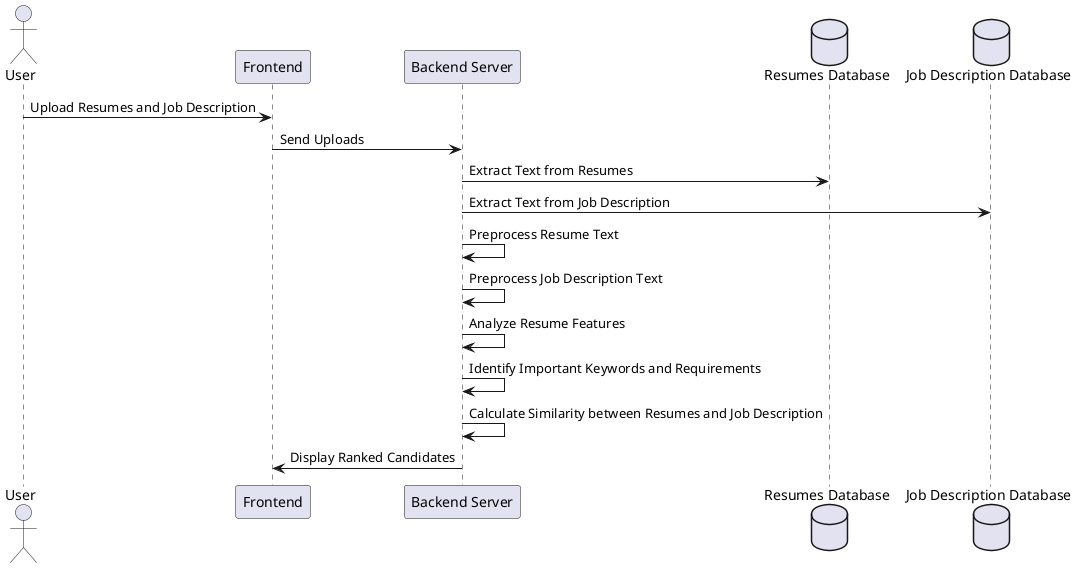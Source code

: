 @startuml

skinparam component {
    BackgroundColor Yellow
    BorderColor Black
}

actor User
participant "Frontend" as Frontend
participant "Backend Server" as Backend
database "Resumes Database" as ResumesDB
database "Job Description Database" as JDDatabase

User -> Frontend: Upload Resumes and Job Description
Frontend -> Backend: Send Uploads
Backend -> ResumesDB: Extract Text from Resumes
Backend -> JDDatabase: Extract Text from Job Description
Backend -> Backend: Preprocess Resume Text
Backend -> Backend: Preprocess Job Description Text
Backend -> Backend: Analyze Resume Features
Backend -> Backend: Identify Important Keywords and Requirements
Backend -> Backend: Calculate Similarity between Resumes and Job Description
Backend -> Frontend: Display Ranked Candidates

@enduml
